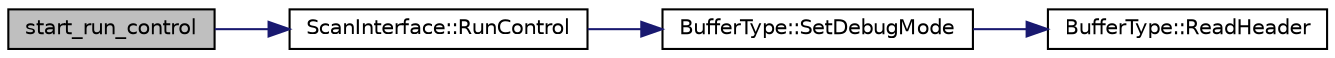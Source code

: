 digraph "start_run_control"
{
  edge [fontname="Helvetica",fontsize="10",labelfontname="Helvetica",labelfontsize="10"];
  node [fontname="Helvetica",fontsize="10",shape=record];
  rankdir="LR";
  Node1 [label="start_run_control",height=0.2,width=0.4,color="black", fillcolor="grey75", style="filled", fontcolor="black"];
  Node1 -> Node2 [color="midnightblue",fontsize="10",style="solid",fontname="Helvetica"];
  Node2 [label="ScanInterface::RunControl",height=0.2,width=0.4,color="black", fillcolor="white", style="filled",URL="$d7/dfc/class_scan_interface.html#a749b46ea2b9eef6afc5dde98d7fcd660",tooltip="Main scan control method. "];
  Node2 -> Node3 [color="midnightblue",fontsize="10",style="solid",fontname="Helvetica"];
  Node3 [label="BufferType::SetDebugMode",height=0.2,width=0.4,color="black", fillcolor="white", style="filled",URL="$d4/d57/class_buffer_type.html#a965e66fde54356d4ebdc77042439be90"];
  Node3 -> Node4 [color="midnightblue",fontsize="10",style="solid",fontname="Helvetica"];
  Node4 [label="BufferType::ReadHeader",height=0.2,width=0.4,color="black", fillcolor="white", style="filled",URL="$d4/d57/class_buffer_type.html#a13bdce94ebfef9dc1ae90fca6cd66616",tooltip="Return true if the first word of the current buffer is equal to this buffer type. ..."];
}
